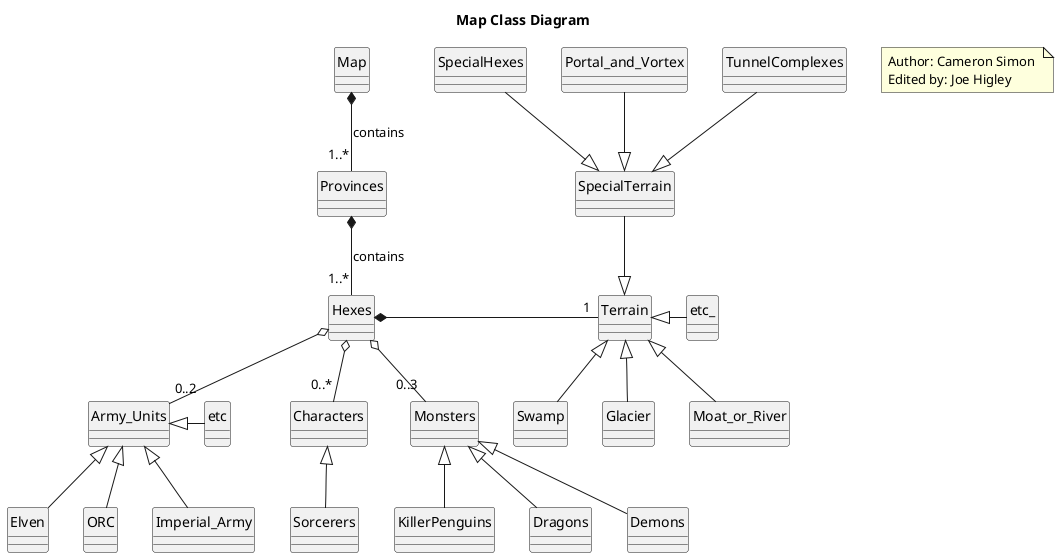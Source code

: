 @startuml
hide circles

title Map Class Diagram
note "Author: Cameron Simon \nEdited by: Joe Higley" as n1

Map *-- "1..*" Provinces : contains
Provinces *-- "1..*" Hexes : contains
Hexes o-- "0..*" Characters
    Characters <|-- Sorcerers
Hexes o-- "0..2" Army_Units
    Army_Units <|-- Imperial_Army 
    Army_Units <|-- Elven 
    Army_Units <|-- ORC
    Army_Units <|-right- etc

Hexes o-- "0..3" Monsters
    Monsters <|-- Demons
    Monsters <|-- KillerPenguins
    Monsters <|-- Dragons

Hexes *-right- "1" Terrain
    Terrain <|-- Swamp
    Terrain <|-- Glacier
    Terrain <|-- Moat_or_River
    Terrain <|-right- etc_
    Terrain <|-up- SpecialTerrain
        SpecialTerrain <|-up- Portal_and_Vortex
        SpecialTerrain <|-up- SpecialHexes
        SpecialTerrain <|-up- TunnelComplexes

@enduml